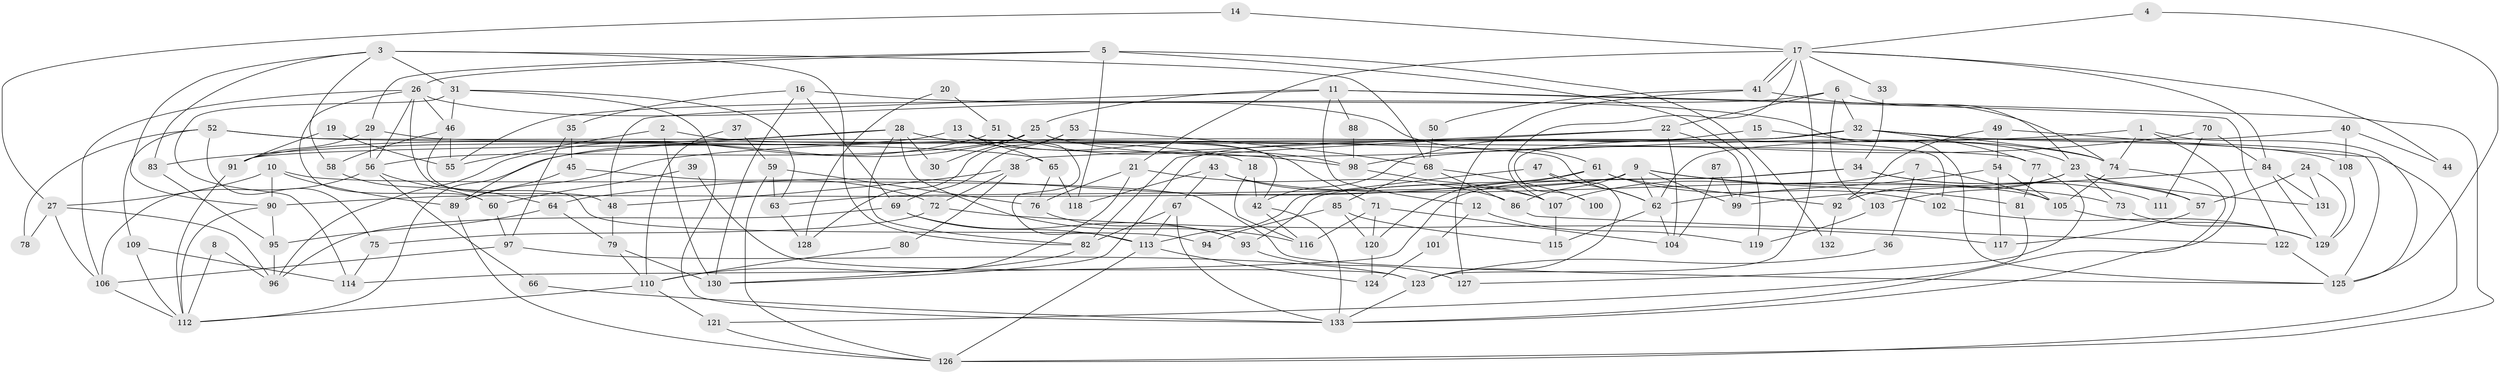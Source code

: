 // Generated by graph-tools (version 1.1) at 2025/26/03/09/25 03:26:10]
// undirected, 133 vertices, 266 edges
graph export_dot {
graph [start="1"]
  node [color=gray90,style=filled];
  1;
  2;
  3;
  4;
  5;
  6;
  7;
  8;
  9;
  10;
  11;
  12;
  13;
  14;
  15;
  16;
  17;
  18;
  19;
  20;
  21;
  22;
  23;
  24;
  25;
  26;
  27;
  28;
  29;
  30;
  31;
  32;
  33;
  34;
  35;
  36;
  37;
  38;
  39;
  40;
  41;
  42;
  43;
  44;
  45;
  46;
  47;
  48;
  49;
  50;
  51;
  52;
  53;
  54;
  55;
  56;
  57;
  58;
  59;
  60;
  61;
  62;
  63;
  64;
  65;
  66;
  67;
  68;
  69;
  70;
  71;
  72;
  73;
  74;
  75;
  76;
  77;
  78;
  79;
  80;
  81;
  82;
  83;
  84;
  85;
  86;
  87;
  88;
  89;
  90;
  91;
  92;
  93;
  94;
  95;
  96;
  97;
  98;
  99;
  100;
  101;
  102;
  103;
  104;
  105;
  106;
  107;
  108;
  109;
  110;
  111;
  112;
  113;
  114;
  115;
  116;
  117;
  118;
  119;
  120;
  121;
  122;
  123;
  124;
  125;
  126;
  127;
  128;
  129;
  130;
  131;
  132;
  133;
  1 -- 74;
  1 -- 125;
  1 -- 89;
  1 -- 133;
  2 -- 55;
  2 -- 130;
  2 -- 18;
  3 -- 58;
  3 -- 83;
  3 -- 31;
  3 -- 68;
  3 -- 82;
  3 -- 90;
  4 -- 17;
  4 -- 125;
  5 -- 29;
  5 -- 26;
  5 -- 118;
  5 -- 119;
  5 -- 132;
  6 -- 32;
  6 -- 23;
  6 -- 22;
  6 -- 55;
  6 -- 103;
  7 -- 105;
  7 -- 107;
  7 -- 36;
  8 -- 112;
  8 -- 96;
  9 -- 90;
  9 -- 99;
  9 -- 62;
  9 -- 63;
  9 -- 73;
  9 -- 81;
  9 -- 86;
  10 -- 125;
  10 -- 89;
  10 -- 27;
  10 -- 90;
  11 -- 25;
  11 -- 126;
  11 -- 12;
  11 -- 48;
  11 -- 88;
  11 -- 122;
  12 -- 119;
  12 -- 101;
  13 -- 65;
  13 -- 42;
  13 -- 71;
  13 -- 91;
  14 -- 27;
  14 -- 17;
  15 -- 23;
  15 -- 42;
  16 -- 130;
  16 -- 69;
  16 -- 35;
  16 -- 125;
  17 -- 21;
  17 -- 41;
  17 -- 41;
  17 -- 33;
  17 -- 44;
  17 -- 84;
  17 -- 107;
  17 -- 123;
  18 -- 42;
  18 -- 116;
  19 -- 55;
  19 -- 91;
  20 -- 128;
  20 -- 51;
  21 -- 110;
  21 -- 86;
  21 -- 76;
  22 -- 104;
  22 -- 38;
  22 -- 82;
  22 -- 99;
  23 -- 131;
  23 -- 57;
  23 -- 73;
  23 -- 92;
  23 -- 103;
  24 -- 57;
  24 -- 129;
  24 -- 131;
  25 -- 56;
  25 -- 102;
  25 -- 30;
  25 -- 74;
  25 -- 112;
  26 -- 56;
  26 -- 46;
  26 -- 60;
  26 -- 61;
  26 -- 94;
  26 -- 106;
  27 -- 106;
  27 -- 78;
  27 -- 96;
  28 -- 98;
  28 -- 82;
  28 -- 30;
  28 -- 83;
  28 -- 89;
  28 -- 116;
  29 -- 77;
  29 -- 91;
  29 -- 56;
  31 -- 133;
  31 -- 46;
  31 -- 63;
  31 -- 114;
  32 -- 91;
  32 -- 125;
  32 -- 74;
  32 -- 77;
  32 -- 100;
  32 -- 108;
  32 -- 130;
  33 -- 34;
  34 -- 93;
  34 -- 114;
  34 -- 57;
  34 -- 111;
  35 -- 97;
  35 -- 45;
  36 -- 123;
  37 -- 110;
  37 -- 59;
  38 -- 48;
  38 -- 72;
  38 -- 80;
  39 -- 60;
  39 -- 123;
  40 -- 62;
  40 -- 108;
  40 -- 44;
  41 -- 74;
  41 -- 50;
  41 -- 127;
  42 -- 116;
  42 -- 133;
  43 -- 105;
  43 -- 67;
  43 -- 107;
  43 -- 118;
  45 -- 89;
  45 -- 72;
  46 -- 48;
  46 -- 55;
  46 -- 58;
  47 -- 113;
  47 -- 123;
  47 -- 62;
  48 -- 79;
  49 -- 92;
  49 -- 126;
  49 -- 54;
  50 -- 68;
  51 -- 96;
  51 -- 113;
  51 -- 98;
  52 -- 75;
  52 -- 62;
  52 -- 65;
  52 -- 78;
  52 -- 109;
  53 -- 68;
  53 -- 69;
  53 -- 128;
  54 -- 62;
  54 -- 105;
  54 -- 117;
  56 -- 106;
  56 -- 64;
  56 -- 66;
  57 -- 117;
  58 -- 60;
  59 -- 63;
  59 -- 76;
  59 -- 126;
  60 -- 97;
  61 -- 64;
  61 -- 92;
  61 -- 102;
  61 -- 120;
  62 -- 104;
  62 -- 115;
  63 -- 128;
  64 -- 79;
  64 -- 95;
  65 -- 118;
  65 -- 76;
  66 -- 133;
  67 -- 82;
  67 -- 133;
  67 -- 113;
  68 -- 85;
  68 -- 86;
  68 -- 100;
  69 -- 113;
  69 -- 96;
  69 -- 93;
  70 -- 98;
  70 -- 84;
  70 -- 111;
  71 -- 116;
  71 -- 104;
  71 -- 120;
  72 -- 75;
  72 -- 117;
  73 -- 129;
  74 -- 105;
  74 -- 133;
  75 -- 114;
  76 -- 93;
  77 -- 127;
  77 -- 81;
  79 -- 130;
  79 -- 110;
  80 -- 110;
  81 -- 121;
  82 -- 130;
  83 -- 95;
  84 -- 129;
  84 -- 99;
  84 -- 131;
  85 -- 120;
  85 -- 115;
  85 -- 94;
  86 -- 122;
  87 -- 104;
  87 -- 99;
  88 -- 98;
  89 -- 126;
  90 -- 95;
  90 -- 112;
  91 -- 112;
  92 -- 132;
  93 -- 127;
  95 -- 96;
  97 -- 106;
  97 -- 123;
  98 -- 107;
  101 -- 124;
  102 -- 129;
  103 -- 119;
  105 -- 129;
  106 -- 112;
  107 -- 115;
  108 -- 129;
  109 -- 112;
  109 -- 114;
  110 -- 121;
  110 -- 112;
  113 -- 126;
  113 -- 124;
  120 -- 124;
  121 -- 126;
  122 -- 125;
  123 -- 133;
}
